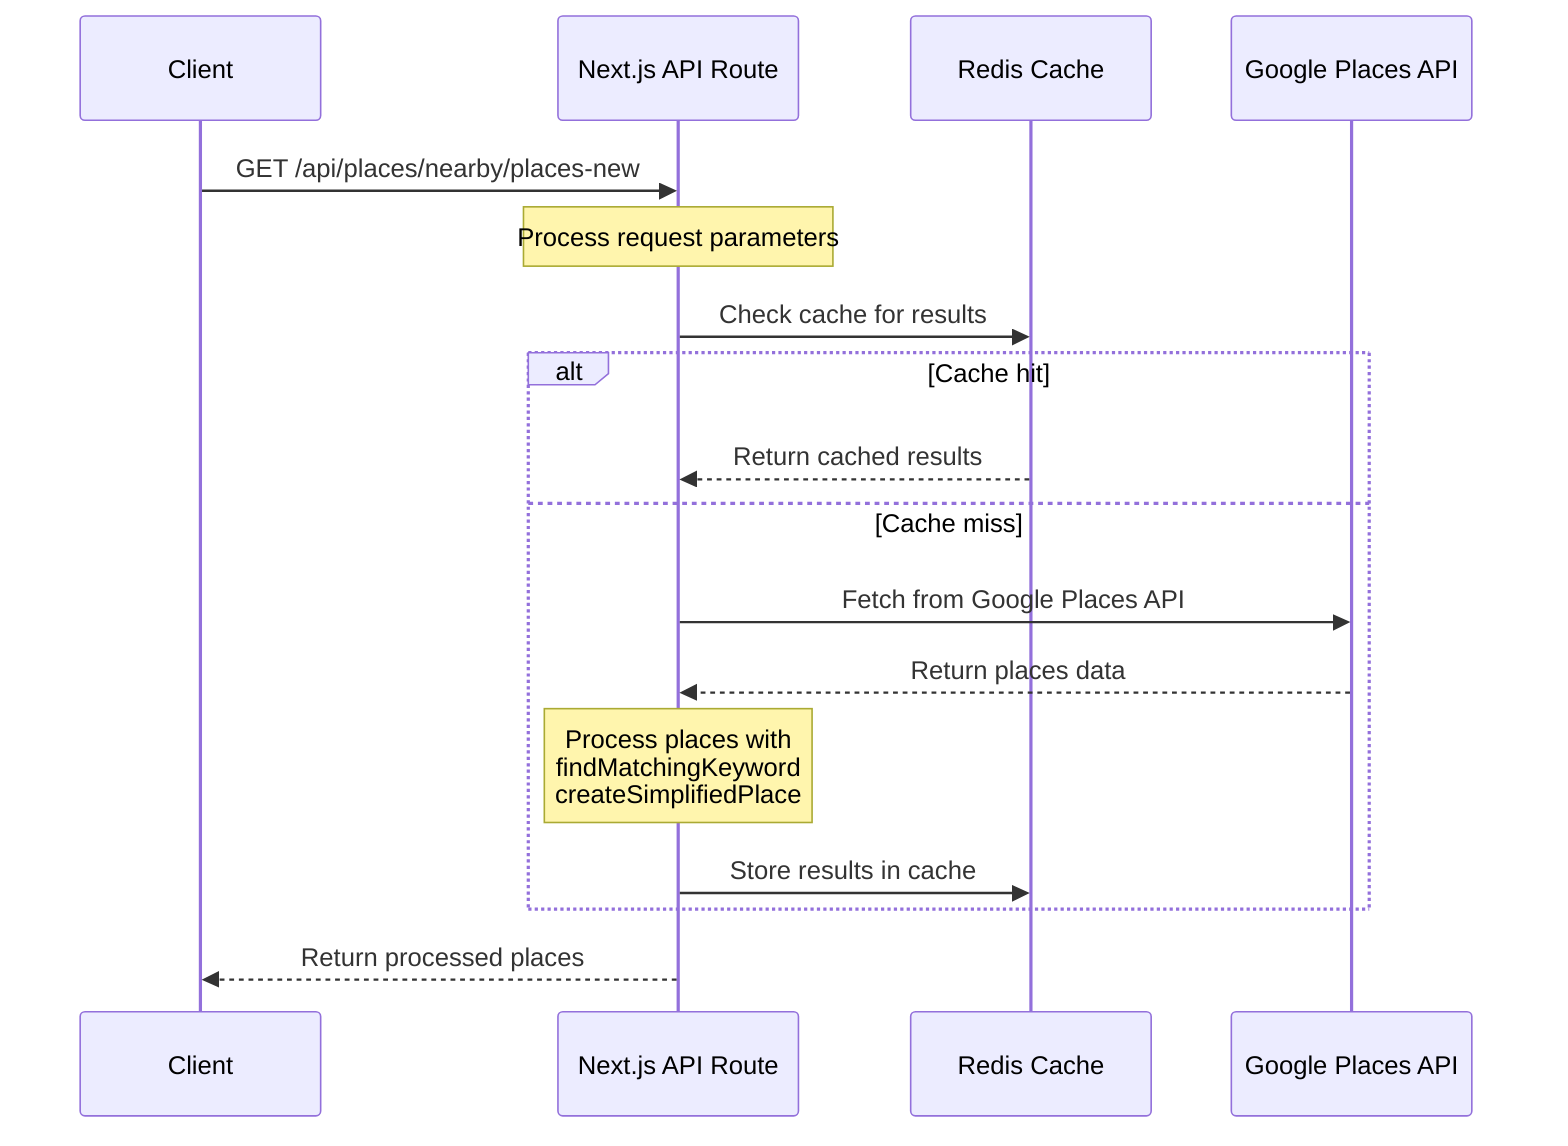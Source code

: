 sequenceDiagram
    participant Client
    participant API as Next.js API Route
    participant Cache as Redis Cache
    participant Google as Google Places API
    
    Client->>API: GET /api/places/nearby/places-new
    
    Note over API: Process request parameters
    
    API->>Cache: Check cache for results
    
    alt Cache hit
        Cache-->>API: Return cached results
    else Cache miss
        API->>Google: Fetch from Google Places API
        Google-->>API: Return places data
        
        Note over API: Process places with<br/>findMatchingKeyword<br/>createSimplifiedPlace
        
        API->>Cache: Store results in cache
    end
    
    API-->>Client: Return processed places